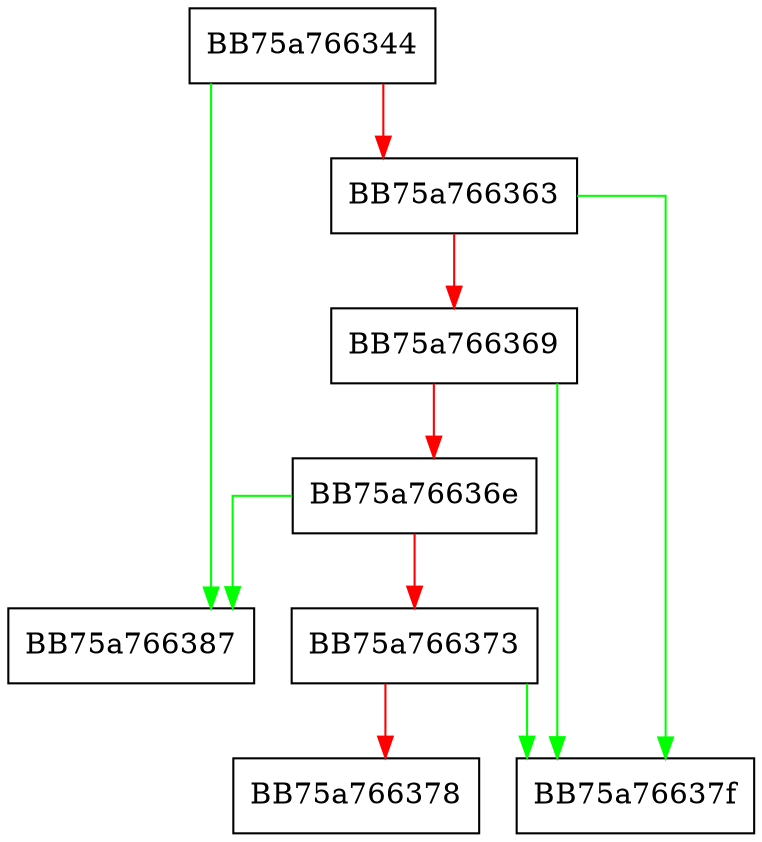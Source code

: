 digraph lua_topointer {
  node [shape="box"];
  graph [splines=ortho];
  BB75a766344 -> BB75a766387 [color="green"];
  BB75a766344 -> BB75a766363 [color="red"];
  BB75a766363 -> BB75a76637f [color="green"];
  BB75a766363 -> BB75a766369 [color="red"];
  BB75a766369 -> BB75a76637f [color="green"];
  BB75a766369 -> BB75a76636e [color="red"];
  BB75a76636e -> BB75a766387 [color="green"];
  BB75a76636e -> BB75a766373 [color="red"];
  BB75a766373 -> BB75a76637f [color="green"];
  BB75a766373 -> BB75a766378 [color="red"];
}